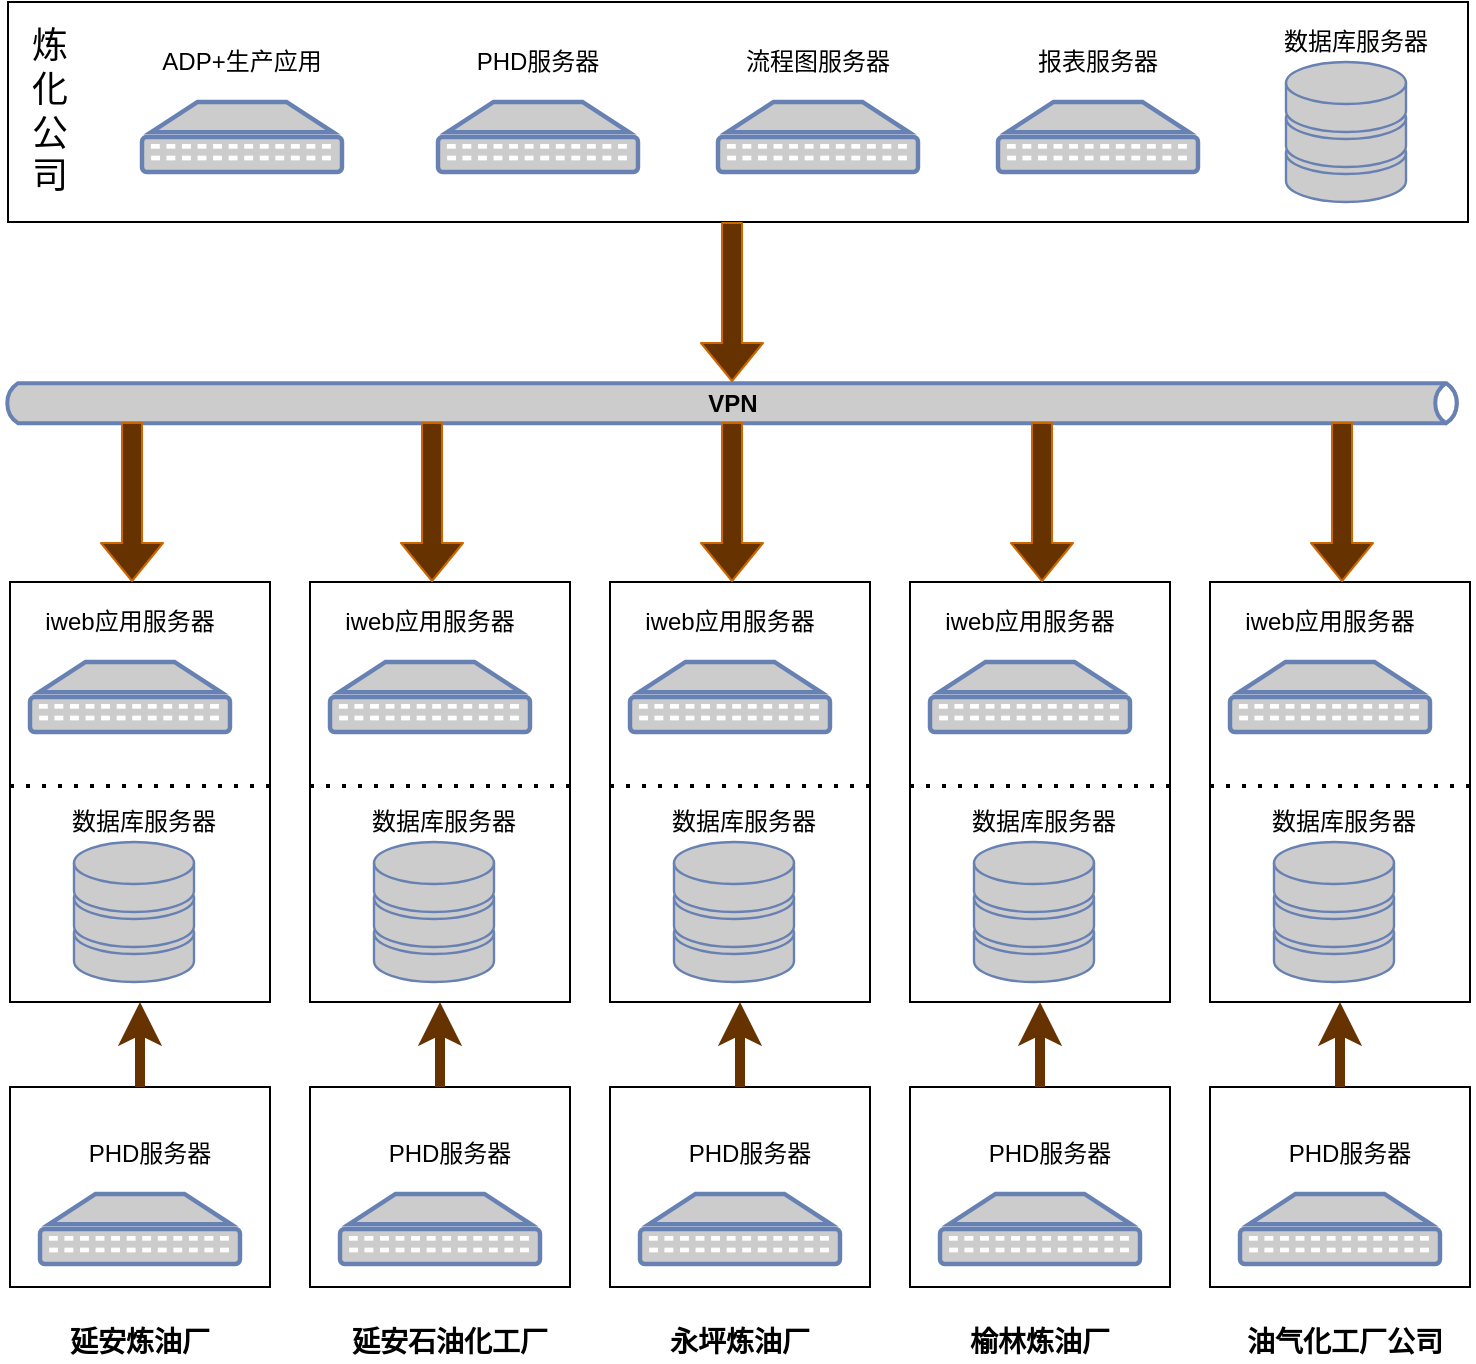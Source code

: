 <mxfile version="14.9.6" type="github">
  <diagram name="Page-1" id="0783ab3e-0a74-02c8-0abd-f7b4e66b4bec">
    <mxGraphModel dx="1038" dy="547" grid="1" gridSize="10" guides="1" tooltips="1" connect="1" arrows="1" fold="1" page="1" pageScale="1" pageWidth="850" pageHeight="1100" background="none" math="0" shadow="0">
      <root>
        <mxCell id="0" />
        <mxCell id="1" parent="0" />
        <mxCell id="s8xCWeBZUh2nm2cPaXJq-18" value="" style="rounded=0;whiteSpace=wrap;html=1;fillColor=none;" parent="1" vertex="1">
          <mxGeometry x="74" y="310" width="130" height="210" as="geometry" />
        </mxCell>
        <mxCell id="s8xCWeBZUh2nm2cPaXJq-2" value="" style="rounded=0;whiteSpace=wrap;html=1;fillColor=none;" parent="1" vertex="1">
          <mxGeometry x="73" y="20" width="730" height="110" as="geometry" />
        </mxCell>
        <mxCell id="s8xCWeBZUh2nm2cPaXJq-1" value="" style="fontColor=#0066CC;verticalAlign=top;verticalLabelPosition=bottom;labelPosition=center;align=center;html=1;outlineConnect=0;fillColor=#CCCCCC;strokeColor=#6881B3;gradientColor=none;gradientDirection=north;strokeWidth=2;shape=mxgraph.networks.patch_panel;" parent="1" vertex="1">
          <mxGeometry x="140" y="70" width="100" height="35" as="geometry" />
        </mxCell>
        <mxCell id="s8xCWeBZUh2nm2cPaXJq-3" value="ADP+生产应用" style="text;html=1;strokeColor=none;fillColor=none;align=center;verticalAlign=middle;whiteSpace=wrap;rounded=0;" parent="1" vertex="1">
          <mxGeometry x="145" y="40" width="90" height="20" as="geometry" />
        </mxCell>
        <mxCell id="s8xCWeBZUh2nm2cPaXJq-5" value="" style="fontColor=#0066CC;verticalAlign=top;verticalLabelPosition=bottom;labelPosition=center;align=center;html=1;outlineConnect=0;fillColor=#CCCCCC;strokeColor=#6881B3;gradientColor=none;gradientDirection=north;strokeWidth=2;shape=mxgraph.networks.storage;" parent="1" vertex="1">
          <mxGeometry x="712" y="50" width="60" height="70" as="geometry" />
        </mxCell>
        <mxCell id="s8xCWeBZUh2nm2cPaXJq-6" value="数据库服务器" style="text;html=1;strokeColor=none;fillColor=none;align=center;verticalAlign=middle;whiteSpace=wrap;rounded=0;" parent="1" vertex="1">
          <mxGeometry x="702" y="30" width="90" height="20" as="geometry" />
        </mxCell>
        <mxCell id="s8xCWeBZUh2nm2cPaXJq-7" value="" style="fontColor=#0066CC;verticalAlign=top;verticalLabelPosition=bottom;labelPosition=center;align=center;html=1;outlineConnect=0;fillColor=#CCCCCC;strokeColor=#6881B3;gradientColor=none;gradientDirection=north;strokeWidth=2;shape=mxgraph.networks.patch_panel;" parent="1" vertex="1">
          <mxGeometry x="288" y="70" width="100" height="35" as="geometry" />
        </mxCell>
        <mxCell id="s8xCWeBZUh2nm2cPaXJq-8" value="PHD服务器" style="text;html=1;strokeColor=none;fillColor=none;align=center;verticalAlign=middle;whiteSpace=wrap;rounded=0;" parent="1" vertex="1">
          <mxGeometry x="293" y="40" width="90" height="20" as="geometry" />
        </mxCell>
        <mxCell id="s8xCWeBZUh2nm2cPaXJq-9" value="&lt;font style=&quot;font-size: 18px&quot;&gt;炼&lt;br&gt;化&lt;br&gt;公&lt;br&gt;司&lt;/font&gt;" style="text;html=1;strokeColor=none;fillColor=none;align=center;verticalAlign=middle;whiteSpace=wrap;rounded=0;" parent="1" vertex="1">
          <mxGeometry x="74" y="25" width="40" height="100" as="geometry" />
        </mxCell>
        <mxCell id="s8xCWeBZUh2nm2cPaXJq-10" value="" style="fontColor=#0066CC;verticalAlign=top;verticalLabelPosition=bottom;labelPosition=center;align=center;html=1;outlineConnect=0;fillColor=#CCCCCC;strokeColor=#6881B3;gradientColor=none;gradientDirection=north;strokeWidth=2;shape=mxgraph.networks.patch_panel;" parent="1" vertex="1">
          <mxGeometry x="428" y="70" width="100" height="35" as="geometry" />
        </mxCell>
        <mxCell id="s8xCWeBZUh2nm2cPaXJq-11" value="流程图服务器" style="text;html=1;strokeColor=none;fillColor=none;align=center;verticalAlign=middle;whiteSpace=wrap;rounded=0;" parent="1" vertex="1">
          <mxGeometry x="433" y="40" width="90" height="20" as="geometry" />
        </mxCell>
        <mxCell id="s8xCWeBZUh2nm2cPaXJq-14" value="" style="fontColor=#0066CC;verticalAlign=top;verticalLabelPosition=bottom;labelPosition=center;align=center;html=1;outlineConnect=0;fillColor=#CCCCCC;strokeColor=#6881B3;gradientColor=none;gradientDirection=north;strokeWidth=2;shape=mxgraph.networks.patch_panel;" parent="1" vertex="1">
          <mxGeometry x="568" y="70" width="100" height="35" as="geometry" />
        </mxCell>
        <mxCell id="s8xCWeBZUh2nm2cPaXJq-15" value="报表服务器" style="text;html=1;strokeColor=none;fillColor=none;align=center;verticalAlign=middle;whiteSpace=wrap;rounded=0;" parent="1" vertex="1">
          <mxGeometry x="573" y="40" width="90" height="20" as="geometry" />
        </mxCell>
        <mxCell id="s8xCWeBZUh2nm2cPaXJq-16" value="&lt;font color=&quot;#000000&quot;&gt;&lt;b&gt;VPN&lt;/b&gt;&lt;/font&gt;" style="html=1;outlineConnect=0;fillColor=#CCCCCC;strokeColor=#6881B3;gradientColor=none;gradientDirection=north;strokeWidth=2;shape=mxgraph.networks.bus;gradientColor=none;gradientDirection=north;fontColor=#ffffff;perimeter=backbonePerimeter;backboneSize=20;" parent="1" vertex="1">
          <mxGeometry x="70" y="210" width="730" height="21.16" as="geometry" />
        </mxCell>
        <mxCell id="s8xCWeBZUh2nm2cPaXJq-19" value="" style="fontColor=#0066CC;verticalAlign=top;verticalLabelPosition=bottom;labelPosition=center;align=center;html=1;outlineConnect=0;fillColor=#CCCCCC;strokeColor=#6881B3;gradientColor=none;gradientDirection=north;strokeWidth=2;shape=mxgraph.networks.patch_panel;" parent="1" vertex="1">
          <mxGeometry x="84" y="350" width="100" height="35" as="geometry" />
        </mxCell>
        <mxCell id="s8xCWeBZUh2nm2cPaXJq-20" value="iweb应用服务器" style="text;html=1;strokeColor=none;fillColor=none;align=center;verticalAlign=middle;whiteSpace=wrap;rounded=0;" parent="1" vertex="1">
          <mxGeometry x="89" y="320" width="90" height="20" as="geometry" />
        </mxCell>
        <mxCell id="s8xCWeBZUh2nm2cPaXJq-24" value="" style="group" parent="1" vertex="1" connectable="0">
          <mxGeometry x="74" y="563.5" width="130" height="100" as="geometry" />
        </mxCell>
        <mxCell id="s8xCWeBZUh2nm2cPaXJq-21" value="" style="fontColor=#0066CC;verticalAlign=top;verticalLabelPosition=bottom;labelPosition=center;align=center;html=1;outlineConnect=0;fillColor=#CCCCCC;strokeColor=#6881B3;gradientColor=none;gradientDirection=north;strokeWidth=2;shape=mxgraph.networks.patch_panel;" parent="s8xCWeBZUh2nm2cPaXJq-24" vertex="1">
          <mxGeometry x="15" y="52.5" width="100" height="35" as="geometry" />
        </mxCell>
        <mxCell id="s8xCWeBZUh2nm2cPaXJq-25" value="" style="group" parent="s8xCWeBZUh2nm2cPaXJq-24" vertex="1" connectable="0">
          <mxGeometry width="130" height="100" as="geometry" />
        </mxCell>
        <mxCell id="s8xCWeBZUh2nm2cPaXJq-26" value="" style="group" parent="s8xCWeBZUh2nm2cPaXJq-25" vertex="1" connectable="0">
          <mxGeometry y="-1" width="130" height="100" as="geometry" />
        </mxCell>
        <mxCell id="s8xCWeBZUh2nm2cPaXJq-23" value="" style="rounded=0;whiteSpace=wrap;html=1;fillColor=none;" parent="s8xCWeBZUh2nm2cPaXJq-26" vertex="1">
          <mxGeometry width="130" height="100" as="geometry" />
        </mxCell>
        <mxCell id="s8xCWeBZUh2nm2cPaXJq-22" value="PHD服务器" style="text;html=1;strokeColor=none;fillColor=none;align=center;verticalAlign=middle;whiteSpace=wrap;rounded=0;" parent="s8xCWeBZUh2nm2cPaXJq-26" vertex="1">
          <mxGeometry x="25" y="23.5" width="90" height="20" as="geometry" />
        </mxCell>
        <mxCell id="s8xCWeBZUh2nm2cPaXJq-29" value="" style="fontColor=#0066CC;verticalAlign=top;verticalLabelPosition=bottom;labelPosition=center;align=center;html=1;outlineConnect=0;fillColor=#CCCCCC;strokeColor=#6881B3;gradientColor=none;gradientDirection=north;strokeWidth=2;shape=mxgraph.networks.storage;" parent="1" vertex="1">
          <mxGeometry x="106" y="440" width="60" height="70" as="geometry" />
        </mxCell>
        <mxCell id="s8xCWeBZUh2nm2cPaXJq-30" value="数据库服务器" style="text;html=1;strokeColor=none;fillColor=none;align=center;verticalAlign=middle;whiteSpace=wrap;rounded=0;" parent="1" vertex="1">
          <mxGeometry x="96" y="420" width="90" height="20" as="geometry" />
        </mxCell>
        <mxCell id="s8xCWeBZUh2nm2cPaXJq-32" style="edgeStyle=orthogonalEdgeStyle;rounded=0;orthogonalLoop=1;jettySize=auto;html=1;strokeColor=#663300;fillColor=#663300;strokeWidth=5;" parent="1" source="s8xCWeBZUh2nm2cPaXJq-23" target="s8xCWeBZUh2nm2cPaXJq-18" edge="1">
          <mxGeometry relative="1" as="geometry" />
        </mxCell>
        <mxCell id="s8xCWeBZUh2nm2cPaXJq-36" value="" style="endArrow=none;dashed=1;html=1;dashPattern=1 3;strokeWidth=2;fillColor=#663300;" parent="1" edge="1">
          <mxGeometry width="50" height="50" relative="1" as="geometry">
            <mxPoint x="74" y="412" as="sourcePoint" />
            <mxPoint x="204" y="412" as="targetPoint" />
          </mxGeometry>
        </mxCell>
        <mxCell id="s8xCWeBZUh2nm2cPaXJq-37" value="&lt;b&gt;&lt;font style=&quot;font-size: 14px&quot;&gt;延安炼油厂&lt;/font&gt;&lt;/b&gt;" style="text;html=1;strokeColor=none;fillColor=none;align=center;verticalAlign=middle;whiteSpace=wrap;rounded=0;" parent="1" vertex="1">
          <mxGeometry x="99" y="680" width="80" height="20" as="geometry" />
        </mxCell>
        <mxCell id="s8xCWeBZUh2nm2cPaXJq-38" value="" style="rounded=0;whiteSpace=wrap;html=1;fillColor=none;" parent="1" vertex="1">
          <mxGeometry x="224" y="310" width="130" height="210" as="geometry" />
        </mxCell>
        <mxCell id="s8xCWeBZUh2nm2cPaXJq-39" value="" style="fontColor=#0066CC;verticalAlign=top;verticalLabelPosition=bottom;labelPosition=center;align=center;html=1;outlineConnect=0;fillColor=#CCCCCC;strokeColor=#6881B3;gradientColor=none;gradientDirection=north;strokeWidth=2;shape=mxgraph.networks.patch_panel;" parent="1" vertex="1">
          <mxGeometry x="234" y="350" width="100" height="35" as="geometry" />
        </mxCell>
        <mxCell id="s8xCWeBZUh2nm2cPaXJq-40" value="iweb应用服务器" style="text;html=1;strokeColor=none;fillColor=none;align=center;verticalAlign=middle;whiteSpace=wrap;rounded=0;" parent="1" vertex="1">
          <mxGeometry x="239" y="320" width="90" height="20" as="geometry" />
        </mxCell>
        <mxCell id="s8xCWeBZUh2nm2cPaXJq-41" value="" style="group" parent="1" vertex="1" connectable="0">
          <mxGeometry x="224" y="563.5" width="130" height="100" as="geometry" />
        </mxCell>
        <mxCell id="s8xCWeBZUh2nm2cPaXJq-42" value="" style="fontColor=#0066CC;verticalAlign=top;verticalLabelPosition=bottom;labelPosition=center;align=center;html=1;outlineConnect=0;fillColor=#CCCCCC;strokeColor=#6881B3;gradientColor=none;gradientDirection=north;strokeWidth=2;shape=mxgraph.networks.patch_panel;" parent="s8xCWeBZUh2nm2cPaXJq-41" vertex="1">
          <mxGeometry x="15" y="52.5" width="100" height="35" as="geometry" />
        </mxCell>
        <mxCell id="s8xCWeBZUh2nm2cPaXJq-43" value="" style="group" parent="s8xCWeBZUh2nm2cPaXJq-41" vertex="1" connectable="0">
          <mxGeometry width="130" height="100" as="geometry" />
        </mxCell>
        <mxCell id="s8xCWeBZUh2nm2cPaXJq-44" value="" style="group" parent="s8xCWeBZUh2nm2cPaXJq-43" vertex="1" connectable="0">
          <mxGeometry y="-1" width="130" height="100" as="geometry" />
        </mxCell>
        <mxCell id="s8xCWeBZUh2nm2cPaXJq-45" value="" style="rounded=0;whiteSpace=wrap;html=1;fillColor=none;" parent="s8xCWeBZUh2nm2cPaXJq-44" vertex="1">
          <mxGeometry width="130" height="100" as="geometry" />
        </mxCell>
        <mxCell id="s8xCWeBZUh2nm2cPaXJq-46" value="PHD服务器" style="text;html=1;strokeColor=none;fillColor=none;align=center;verticalAlign=middle;whiteSpace=wrap;rounded=0;" parent="s8xCWeBZUh2nm2cPaXJq-44" vertex="1">
          <mxGeometry x="25" y="23.5" width="90" height="20" as="geometry" />
        </mxCell>
        <mxCell id="s8xCWeBZUh2nm2cPaXJq-47" value="" style="fontColor=#0066CC;verticalAlign=top;verticalLabelPosition=bottom;labelPosition=center;align=center;html=1;outlineConnect=0;fillColor=#CCCCCC;strokeColor=#6881B3;gradientColor=none;gradientDirection=north;strokeWidth=2;shape=mxgraph.networks.storage;" parent="1" vertex="1">
          <mxGeometry x="256" y="440" width="60" height="70" as="geometry" />
        </mxCell>
        <mxCell id="s8xCWeBZUh2nm2cPaXJq-48" value="数据库服务器" style="text;html=1;strokeColor=none;fillColor=none;align=center;verticalAlign=middle;whiteSpace=wrap;rounded=0;" parent="1" vertex="1">
          <mxGeometry x="246" y="420" width="90" height="20" as="geometry" />
        </mxCell>
        <mxCell id="s8xCWeBZUh2nm2cPaXJq-49" style="edgeStyle=orthogonalEdgeStyle;rounded=0;orthogonalLoop=1;jettySize=auto;html=1;strokeColor=#663300;fillColor=#663300;strokeWidth=5;" parent="1" source="s8xCWeBZUh2nm2cPaXJq-45" target="s8xCWeBZUh2nm2cPaXJq-38" edge="1">
          <mxGeometry relative="1" as="geometry" />
        </mxCell>
        <mxCell id="s8xCWeBZUh2nm2cPaXJq-50" value="" style="endArrow=none;dashed=1;html=1;dashPattern=1 3;strokeWidth=2;fillColor=#663300;" parent="1" edge="1">
          <mxGeometry width="50" height="50" relative="1" as="geometry">
            <mxPoint x="224" y="412" as="sourcePoint" />
            <mxPoint x="354" y="412" as="targetPoint" />
          </mxGeometry>
        </mxCell>
        <mxCell id="s8xCWeBZUh2nm2cPaXJq-51" value="&lt;b&gt;&lt;font style=&quot;font-size: 14px&quot;&gt;延安石油化工厂&lt;/font&gt;&lt;/b&gt;" style="text;html=1;strokeColor=none;fillColor=none;align=center;verticalAlign=middle;whiteSpace=wrap;rounded=0;" parent="1" vertex="1">
          <mxGeometry x="244" y="680" width="100" height="20" as="geometry" />
        </mxCell>
        <mxCell id="s8xCWeBZUh2nm2cPaXJq-52" value="" style="rounded=0;whiteSpace=wrap;html=1;fillColor=none;" parent="1" vertex="1">
          <mxGeometry x="374" y="310" width="130" height="210" as="geometry" />
        </mxCell>
        <mxCell id="s8xCWeBZUh2nm2cPaXJq-53" value="" style="fontColor=#0066CC;verticalAlign=top;verticalLabelPosition=bottom;labelPosition=center;align=center;html=1;outlineConnect=0;fillColor=#CCCCCC;strokeColor=#6881B3;gradientColor=none;gradientDirection=north;strokeWidth=2;shape=mxgraph.networks.patch_panel;" parent="1" vertex="1">
          <mxGeometry x="384" y="350" width="100" height="35" as="geometry" />
        </mxCell>
        <mxCell id="s8xCWeBZUh2nm2cPaXJq-54" value="iweb应用服务器" style="text;html=1;strokeColor=none;fillColor=none;align=center;verticalAlign=middle;whiteSpace=wrap;rounded=0;" parent="1" vertex="1">
          <mxGeometry x="389" y="320" width="90" height="20" as="geometry" />
        </mxCell>
        <mxCell id="s8xCWeBZUh2nm2cPaXJq-55" value="" style="group" parent="1" vertex="1" connectable="0">
          <mxGeometry x="374" y="563.5" width="130" height="100" as="geometry" />
        </mxCell>
        <mxCell id="s8xCWeBZUh2nm2cPaXJq-56" value="" style="fontColor=#0066CC;verticalAlign=top;verticalLabelPosition=bottom;labelPosition=center;align=center;html=1;outlineConnect=0;fillColor=#CCCCCC;strokeColor=#6881B3;gradientColor=none;gradientDirection=north;strokeWidth=2;shape=mxgraph.networks.patch_panel;" parent="s8xCWeBZUh2nm2cPaXJq-55" vertex="1">
          <mxGeometry x="15" y="52.5" width="100" height="35" as="geometry" />
        </mxCell>
        <mxCell id="s8xCWeBZUh2nm2cPaXJq-57" value="" style="group" parent="s8xCWeBZUh2nm2cPaXJq-55" vertex="1" connectable="0">
          <mxGeometry width="130" height="100" as="geometry" />
        </mxCell>
        <mxCell id="s8xCWeBZUh2nm2cPaXJq-58" value="" style="group" parent="s8xCWeBZUh2nm2cPaXJq-57" vertex="1" connectable="0">
          <mxGeometry y="-1" width="130" height="100" as="geometry" />
        </mxCell>
        <mxCell id="s8xCWeBZUh2nm2cPaXJq-59" value="" style="rounded=0;whiteSpace=wrap;html=1;fillColor=none;" parent="s8xCWeBZUh2nm2cPaXJq-58" vertex="1">
          <mxGeometry width="130" height="100" as="geometry" />
        </mxCell>
        <mxCell id="s8xCWeBZUh2nm2cPaXJq-60" value="PHD服务器" style="text;html=1;strokeColor=none;fillColor=none;align=center;verticalAlign=middle;whiteSpace=wrap;rounded=0;" parent="s8xCWeBZUh2nm2cPaXJq-58" vertex="1">
          <mxGeometry x="25" y="23.5" width="90" height="20" as="geometry" />
        </mxCell>
        <mxCell id="s8xCWeBZUh2nm2cPaXJq-61" value="" style="fontColor=#0066CC;verticalAlign=top;verticalLabelPosition=bottom;labelPosition=center;align=center;html=1;outlineConnect=0;fillColor=#CCCCCC;strokeColor=#6881B3;gradientColor=none;gradientDirection=north;strokeWidth=2;shape=mxgraph.networks.storage;" parent="1" vertex="1">
          <mxGeometry x="406" y="440" width="60" height="70" as="geometry" />
        </mxCell>
        <mxCell id="s8xCWeBZUh2nm2cPaXJq-62" value="数据库服务器" style="text;html=1;strokeColor=none;fillColor=none;align=center;verticalAlign=middle;whiteSpace=wrap;rounded=0;" parent="1" vertex="1">
          <mxGeometry x="396" y="420" width="90" height="20" as="geometry" />
        </mxCell>
        <mxCell id="s8xCWeBZUh2nm2cPaXJq-63" style="edgeStyle=orthogonalEdgeStyle;rounded=0;orthogonalLoop=1;jettySize=auto;html=1;strokeColor=#663300;fillColor=#663300;strokeWidth=5;" parent="1" source="s8xCWeBZUh2nm2cPaXJq-59" target="s8xCWeBZUh2nm2cPaXJq-52" edge="1">
          <mxGeometry relative="1" as="geometry" />
        </mxCell>
        <mxCell id="s8xCWeBZUh2nm2cPaXJq-64" value="" style="endArrow=none;dashed=1;html=1;dashPattern=1 3;strokeWidth=2;fillColor=#663300;" parent="1" edge="1">
          <mxGeometry width="50" height="50" relative="1" as="geometry">
            <mxPoint x="374" y="412" as="sourcePoint" />
            <mxPoint x="504" y="412" as="targetPoint" />
          </mxGeometry>
        </mxCell>
        <mxCell id="s8xCWeBZUh2nm2cPaXJq-65" value="&lt;b&gt;&lt;font style=&quot;font-size: 14px&quot;&gt;永坪炼油厂&lt;/font&gt;&lt;/b&gt;" style="text;html=1;strokeColor=none;fillColor=none;align=center;verticalAlign=middle;whiteSpace=wrap;rounded=0;" parent="1" vertex="1">
          <mxGeometry x="399" y="680" width="80" height="20" as="geometry" />
        </mxCell>
        <mxCell id="s8xCWeBZUh2nm2cPaXJq-66" value="" style="rounded=0;whiteSpace=wrap;html=1;fillColor=none;" parent="1" vertex="1">
          <mxGeometry x="524" y="310" width="130" height="210" as="geometry" />
        </mxCell>
        <mxCell id="s8xCWeBZUh2nm2cPaXJq-67" value="" style="fontColor=#0066CC;verticalAlign=top;verticalLabelPosition=bottom;labelPosition=center;align=center;html=1;outlineConnect=0;fillColor=#CCCCCC;strokeColor=#6881B3;gradientColor=none;gradientDirection=north;strokeWidth=2;shape=mxgraph.networks.patch_panel;" parent="1" vertex="1">
          <mxGeometry x="534" y="350" width="100" height="35" as="geometry" />
        </mxCell>
        <mxCell id="s8xCWeBZUh2nm2cPaXJq-68" value="iweb应用服务器" style="text;html=1;strokeColor=none;fillColor=none;align=center;verticalAlign=middle;whiteSpace=wrap;rounded=0;" parent="1" vertex="1">
          <mxGeometry x="539" y="320" width="90" height="20" as="geometry" />
        </mxCell>
        <mxCell id="s8xCWeBZUh2nm2cPaXJq-69" value="" style="group" parent="1" vertex="1" connectable="0">
          <mxGeometry x="524" y="563.5" width="130" height="100" as="geometry" />
        </mxCell>
        <mxCell id="s8xCWeBZUh2nm2cPaXJq-70" value="" style="fontColor=#0066CC;verticalAlign=top;verticalLabelPosition=bottom;labelPosition=center;align=center;html=1;outlineConnect=0;fillColor=#CCCCCC;strokeColor=#6881B3;gradientColor=none;gradientDirection=north;strokeWidth=2;shape=mxgraph.networks.patch_panel;" parent="s8xCWeBZUh2nm2cPaXJq-69" vertex="1">
          <mxGeometry x="15" y="52.5" width="100" height="35" as="geometry" />
        </mxCell>
        <mxCell id="s8xCWeBZUh2nm2cPaXJq-71" value="" style="group" parent="s8xCWeBZUh2nm2cPaXJq-69" vertex="1" connectable="0">
          <mxGeometry width="130" height="100" as="geometry" />
        </mxCell>
        <mxCell id="s8xCWeBZUh2nm2cPaXJq-72" value="" style="group" parent="s8xCWeBZUh2nm2cPaXJq-71" vertex="1" connectable="0">
          <mxGeometry y="-1" width="130" height="100" as="geometry" />
        </mxCell>
        <mxCell id="s8xCWeBZUh2nm2cPaXJq-73" value="" style="rounded=0;whiteSpace=wrap;html=1;fillColor=none;" parent="s8xCWeBZUh2nm2cPaXJq-72" vertex="1">
          <mxGeometry width="130" height="100" as="geometry" />
        </mxCell>
        <mxCell id="s8xCWeBZUh2nm2cPaXJq-74" value="PHD服务器" style="text;html=1;strokeColor=none;fillColor=none;align=center;verticalAlign=middle;whiteSpace=wrap;rounded=0;" parent="s8xCWeBZUh2nm2cPaXJq-72" vertex="1">
          <mxGeometry x="25" y="23.5" width="90" height="20" as="geometry" />
        </mxCell>
        <mxCell id="s8xCWeBZUh2nm2cPaXJq-75" value="" style="fontColor=#0066CC;verticalAlign=top;verticalLabelPosition=bottom;labelPosition=center;align=center;html=1;outlineConnect=0;fillColor=#CCCCCC;strokeColor=#6881B3;gradientColor=none;gradientDirection=north;strokeWidth=2;shape=mxgraph.networks.storage;" parent="1" vertex="1">
          <mxGeometry x="556" y="440" width="60" height="70" as="geometry" />
        </mxCell>
        <mxCell id="s8xCWeBZUh2nm2cPaXJq-76" value="数据库服务器" style="text;html=1;strokeColor=none;fillColor=none;align=center;verticalAlign=middle;whiteSpace=wrap;rounded=0;" parent="1" vertex="1">
          <mxGeometry x="546" y="420" width="90" height="20" as="geometry" />
        </mxCell>
        <mxCell id="s8xCWeBZUh2nm2cPaXJq-77" style="edgeStyle=orthogonalEdgeStyle;rounded=0;orthogonalLoop=1;jettySize=auto;html=1;strokeColor=#663300;fillColor=#663300;strokeWidth=5;" parent="1" source="s8xCWeBZUh2nm2cPaXJq-73" target="s8xCWeBZUh2nm2cPaXJq-66" edge="1">
          <mxGeometry relative="1" as="geometry" />
        </mxCell>
        <mxCell id="s8xCWeBZUh2nm2cPaXJq-78" value="" style="endArrow=none;dashed=1;html=1;dashPattern=1 3;strokeWidth=2;fillColor=#663300;" parent="1" edge="1">
          <mxGeometry width="50" height="50" relative="1" as="geometry">
            <mxPoint x="524" y="412" as="sourcePoint" />
            <mxPoint x="654" y="412" as="targetPoint" />
          </mxGeometry>
        </mxCell>
        <mxCell id="s8xCWeBZUh2nm2cPaXJq-79" value="&lt;b&gt;&lt;font style=&quot;font-size: 14px&quot;&gt;榆林炼油厂&lt;/font&gt;&lt;/b&gt;" style="text;html=1;strokeColor=none;fillColor=none;align=center;verticalAlign=middle;whiteSpace=wrap;rounded=0;" parent="1" vertex="1">
          <mxGeometry x="549" y="680" width="80" height="20" as="geometry" />
        </mxCell>
        <mxCell id="s8xCWeBZUh2nm2cPaXJq-80" value="" style="rounded=0;whiteSpace=wrap;html=1;fillColor=none;" parent="1" vertex="1">
          <mxGeometry x="674" y="310" width="130" height="210" as="geometry" />
        </mxCell>
        <mxCell id="s8xCWeBZUh2nm2cPaXJq-81" value="" style="fontColor=#0066CC;verticalAlign=top;verticalLabelPosition=bottom;labelPosition=center;align=center;html=1;outlineConnect=0;fillColor=#CCCCCC;strokeColor=#6881B3;gradientColor=none;gradientDirection=north;strokeWidth=2;shape=mxgraph.networks.patch_panel;" parent="1" vertex="1">
          <mxGeometry x="684" y="350" width="100" height="35" as="geometry" />
        </mxCell>
        <mxCell id="s8xCWeBZUh2nm2cPaXJq-82" value="iweb应用服务器" style="text;html=1;strokeColor=none;fillColor=none;align=center;verticalAlign=middle;whiteSpace=wrap;rounded=0;" parent="1" vertex="1">
          <mxGeometry x="689" y="320" width="90" height="20" as="geometry" />
        </mxCell>
        <mxCell id="s8xCWeBZUh2nm2cPaXJq-83" value="" style="group" parent="1" vertex="1" connectable="0">
          <mxGeometry x="674" y="563.5" width="130" height="100" as="geometry" />
        </mxCell>
        <mxCell id="s8xCWeBZUh2nm2cPaXJq-84" value="" style="fontColor=#0066CC;verticalAlign=top;verticalLabelPosition=bottom;labelPosition=center;align=center;html=1;outlineConnect=0;fillColor=#CCCCCC;strokeColor=#6881B3;gradientColor=none;gradientDirection=north;strokeWidth=2;shape=mxgraph.networks.patch_panel;" parent="s8xCWeBZUh2nm2cPaXJq-83" vertex="1">
          <mxGeometry x="15" y="52.5" width="100" height="35" as="geometry" />
        </mxCell>
        <mxCell id="s8xCWeBZUh2nm2cPaXJq-85" value="" style="group" parent="s8xCWeBZUh2nm2cPaXJq-83" vertex="1" connectable="0">
          <mxGeometry width="130" height="100" as="geometry" />
        </mxCell>
        <mxCell id="s8xCWeBZUh2nm2cPaXJq-86" value="" style="group" parent="s8xCWeBZUh2nm2cPaXJq-85" vertex="1" connectable="0">
          <mxGeometry y="-1" width="130" height="100" as="geometry" />
        </mxCell>
        <mxCell id="s8xCWeBZUh2nm2cPaXJq-87" value="" style="rounded=0;whiteSpace=wrap;html=1;fillColor=none;" parent="s8xCWeBZUh2nm2cPaXJq-86" vertex="1">
          <mxGeometry width="130" height="100" as="geometry" />
        </mxCell>
        <mxCell id="s8xCWeBZUh2nm2cPaXJq-88" value="PHD服务器" style="text;html=1;strokeColor=none;fillColor=none;align=center;verticalAlign=middle;whiteSpace=wrap;rounded=0;" parent="s8xCWeBZUh2nm2cPaXJq-86" vertex="1">
          <mxGeometry x="25" y="23.5" width="90" height="20" as="geometry" />
        </mxCell>
        <mxCell id="s8xCWeBZUh2nm2cPaXJq-89" value="" style="fontColor=#0066CC;verticalAlign=top;verticalLabelPosition=bottom;labelPosition=center;align=center;html=1;outlineConnect=0;fillColor=#CCCCCC;strokeColor=#6881B3;gradientColor=none;gradientDirection=north;strokeWidth=2;shape=mxgraph.networks.storage;" parent="1" vertex="1">
          <mxGeometry x="706" y="440" width="60" height="70" as="geometry" />
        </mxCell>
        <mxCell id="s8xCWeBZUh2nm2cPaXJq-90" value="数据库服务器" style="text;html=1;strokeColor=none;fillColor=none;align=center;verticalAlign=middle;whiteSpace=wrap;rounded=0;" parent="1" vertex="1">
          <mxGeometry x="696" y="420" width="90" height="20" as="geometry" />
        </mxCell>
        <mxCell id="s8xCWeBZUh2nm2cPaXJq-91" style="edgeStyle=orthogonalEdgeStyle;rounded=0;orthogonalLoop=1;jettySize=auto;html=1;strokeColor=#663300;fillColor=#663300;strokeWidth=5;" parent="1" source="s8xCWeBZUh2nm2cPaXJq-87" target="s8xCWeBZUh2nm2cPaXJq-80" edge="1">
          <mxGeometry relative="1" as="geometry" />
        </mxCell>
        <mxCell id="s8xCWeBZUh2nm2cPaXJq-92" value="" style="endArrow=none;dashed=1;html=1;dashPattern=1 3;strokeWidth=2;fillColor=#663300;" parent="1" edge="1">
          <mxGeometry width="50" height="50" relative="1" as="geometry">
            <mxPoint x="674" y="412" as="sourcePoint" />
            <mxPoint x="804" y="412" as="targetPoint" />
          </mxGeometry>
        </mxCell>
        <mxCell id="s8xCWeBZUh2nm2cPaXJq-93" value="&lt;b&gt;&lt;font style=&quot;font-size: 14px&quot;&gt;油气化工厂公司&lt;/font&gt;&lt;/b&gt;" style="text;html=1;strokeColor=none;fillColor=none;align=center;verticalAlign=middle;whiteSpace=wrap;rounded=0;" parent="1" vertex="1">
          <mxGeometry x="689" y="680" width="105" height="20" as="geometry" />
        </mxCell>
        <mxCell id="NETzS05QqeFYDmI4NWC8-1" value="" style="shape=flexArrow;endArrow=classic;html=1;strokeColor=#CC6600;fillColor=#663300;" edge="1" parent="1">
          <mxGeometry width="50" height="50" relative="1" as="geometry">
            <mxPoint x="435" y="130" as="sourcePoint" />
            <mxPoint x="435" y="210" as="targetPoint" />
          </mxGeometry>
        </mxCell>
        <mxCell id="NETzS05QqeFYDmI4NWC8-9" value="" style="shape=flexArrow;endArrow=classic;html=1;strokeColor=#CC6600;fillColor=#663300;" edge="1" parent="1">
          <mxGeometry width="50" height="50" relative="1" as="geometry">
            <mxPoint x="435" y="230" as="sourcePoint" />
            <mxPoint x="435" y="310" as="targetPoint" />
          </mxGeometry>
        </mxCell>
        <mxCell id="NETzS05QqeFYDmI4NWC8-10" value="" style="shape=flexArrow;endArrow=classic;html=1;strokeColor=#CC6600;fillColor=#663300;" edge="1" parent="1">
          <mxGeometry width="50" height="50" relative="1" as="geometry">
            <mxPoint x="590" y="230" as="sourcePoint" />
            <mxPoint x="590" y="310" as="targetPoint" />
          </mxGeometry>
        </mxCell>
        <mxCell id="NETzS05QqeFYDmI4NWC8-11" value="" style="endArrow=classic;html=1;strokeColor=#CC6600;fillColor=#663300;shape=flexArrow;" edge="1" parent="1">
          <mxGeometry width="50" height="50" relative="1" as="geometry">
            <mxPoint x="740" y="230" as="sourcePoint" />
            <mxPoint x="740" y="310" as="targetPoint" />
          </mxGeometry>
        </mxCell>
        <mxCell id="NETzS05QqeFYDmI4NWC8-12" value="" style="shape=flexArrow;endArrow=classic;html=1;strokeColor=#CC6600;fillColor=#663300;" edge="1" parent="1">
          <mxGeometry width="50" height="50" relative="1" as="geometry">
            <mxPoint x="285" y="230" as="sourcePoint" />
            <mxPoint x="285" y="310" as="targetPoint" />
          </mxGeometry>
        </mxCell>
        <mxCell id="NETzS05QqeFYDmI4NWC8-13" value="" style="shape=flexArrow;endArrow=classic;html=1;strokeColor=#CC6600;fillColor=#663300;" edge="1" parent="1">
          <mxGeometry width="50" height="50" relative="1" as="geometry">
            <mxPoint x="135" y="230" as="sourcePoint" />
            <mxPoint x="135" y="310" as="targetPoint" />
          </mxGeometry>
        </mxCell>
      </root>
    </mxGraphModel>
  </diagram>
</mxfile>
